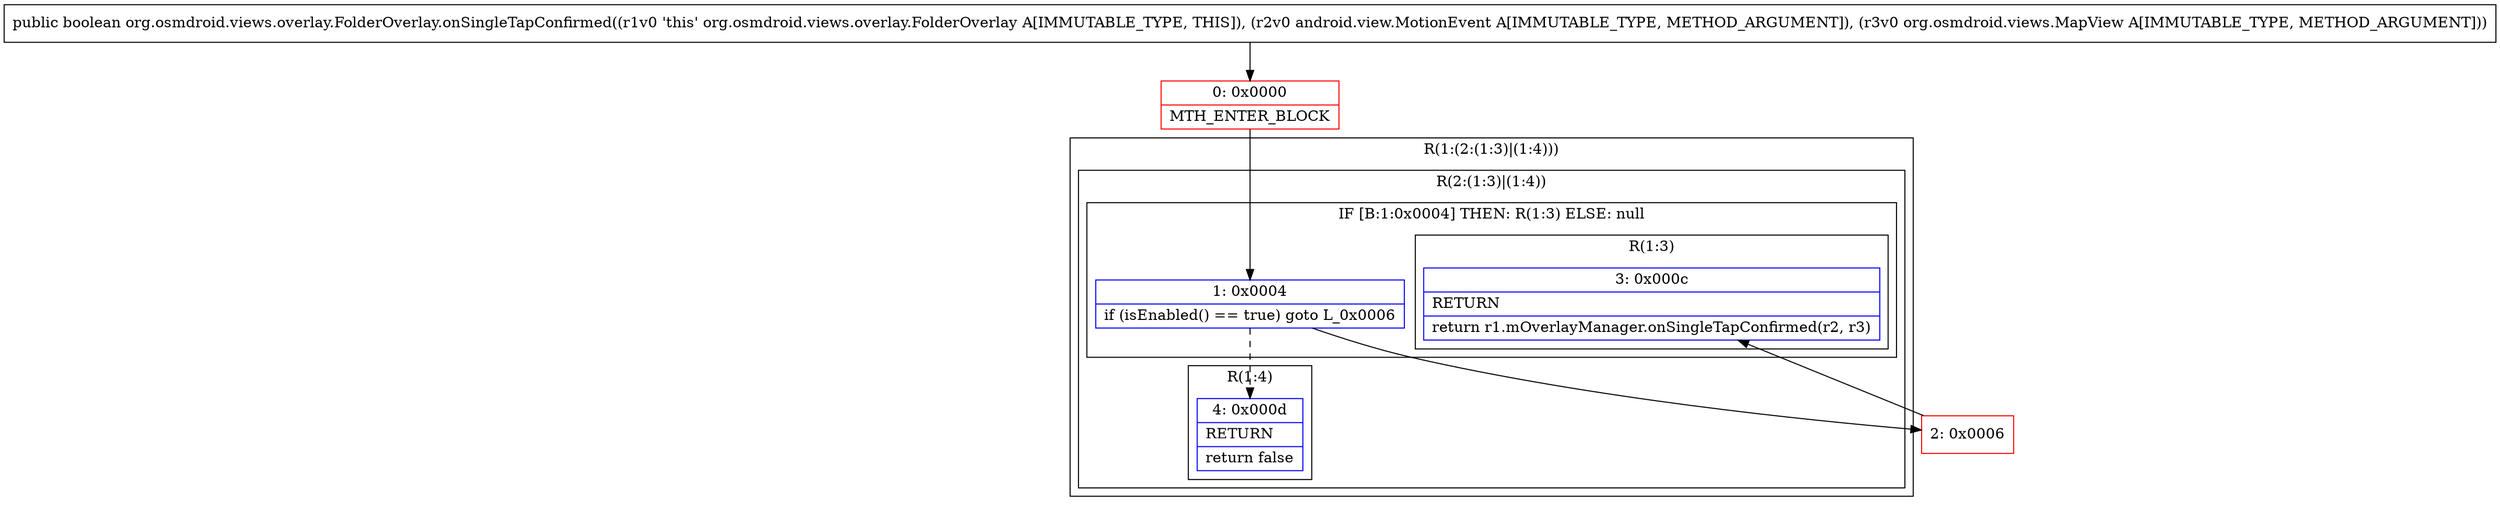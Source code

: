 digraph "CFG fororg.osmdroid.views.overlay.FolderOverlay.onSingleTapConfirmed(Landroid\/view\/MotionEvent;Lorg\/osmdroid\/views\/MapView;)Z" {
subgraph cluster_Region_397520431 {
label = "R(1:(2:(1:3)|(1:4)))";
node [shape=record,color=blue];
subgraph cluster_Region_1127978844 {
label = "R(2:(1:3)|(1:4))";
node [shape=record,color=blue];
subgraph cluster_IfRegion_1396678451 {
label = "IF [B:1:0x0004] THEN: R(1:3) ELSE: null";
node [shape=record,color=blue];
Node_1 [shape=record,label="{1\:\ 0x0004|if (isEnabled() == true) goto L_0x0006\l}"];
subgraph cluster_Region_362292992 {
label = "R(1:3)";
node [shape=record,color=blue];
Node_3 [shape=record,label="{3\:\ 0x000c|RETURN\l|return r1.mOverlayManager.onSingleTapConfirmed(r2, r3)\l}"];
}
}
subgraph cluster_Region_264381258 {
label = "R(1:4)";
node [shape=record,color=blue];
Node_4 [shape=record,label="{4\:\ 0x000d|RETURN\l|return false\l}"];
}
}
}
Node_0 [shape=record,color=red,label="{0\:\ 0x0000|MTH_ENTER_BLOCK\l}"];
Node_2 [shape=record,color=red,label="{2\:\ 0x0006}"];
MethodNode[shape=record,label="{public boolean org.osmdroid.views.overlay.FolderOverlay.onSingleTapConfirmed((r1v0 'this' org.osmdroid.views.overlay.FolderOverlay A[IMMUTABLE_TYPE, THIS]), (r2v0 android.view.MotionEvent A[IMMUTABLE_TYPE, METHOD_ARGUMENT]), (r3v0 org.osmdroid.views.MapView A[IMMUTABLE_TYPE, METHOD_ARGUMENT])) }"];
MethodNode -> Node_0;
Node_1 -> Node_2;
Node_1 -> Node_4[style=dashed];
Node_0 -> Node_1;
Node_2 -> Node_3;
}

